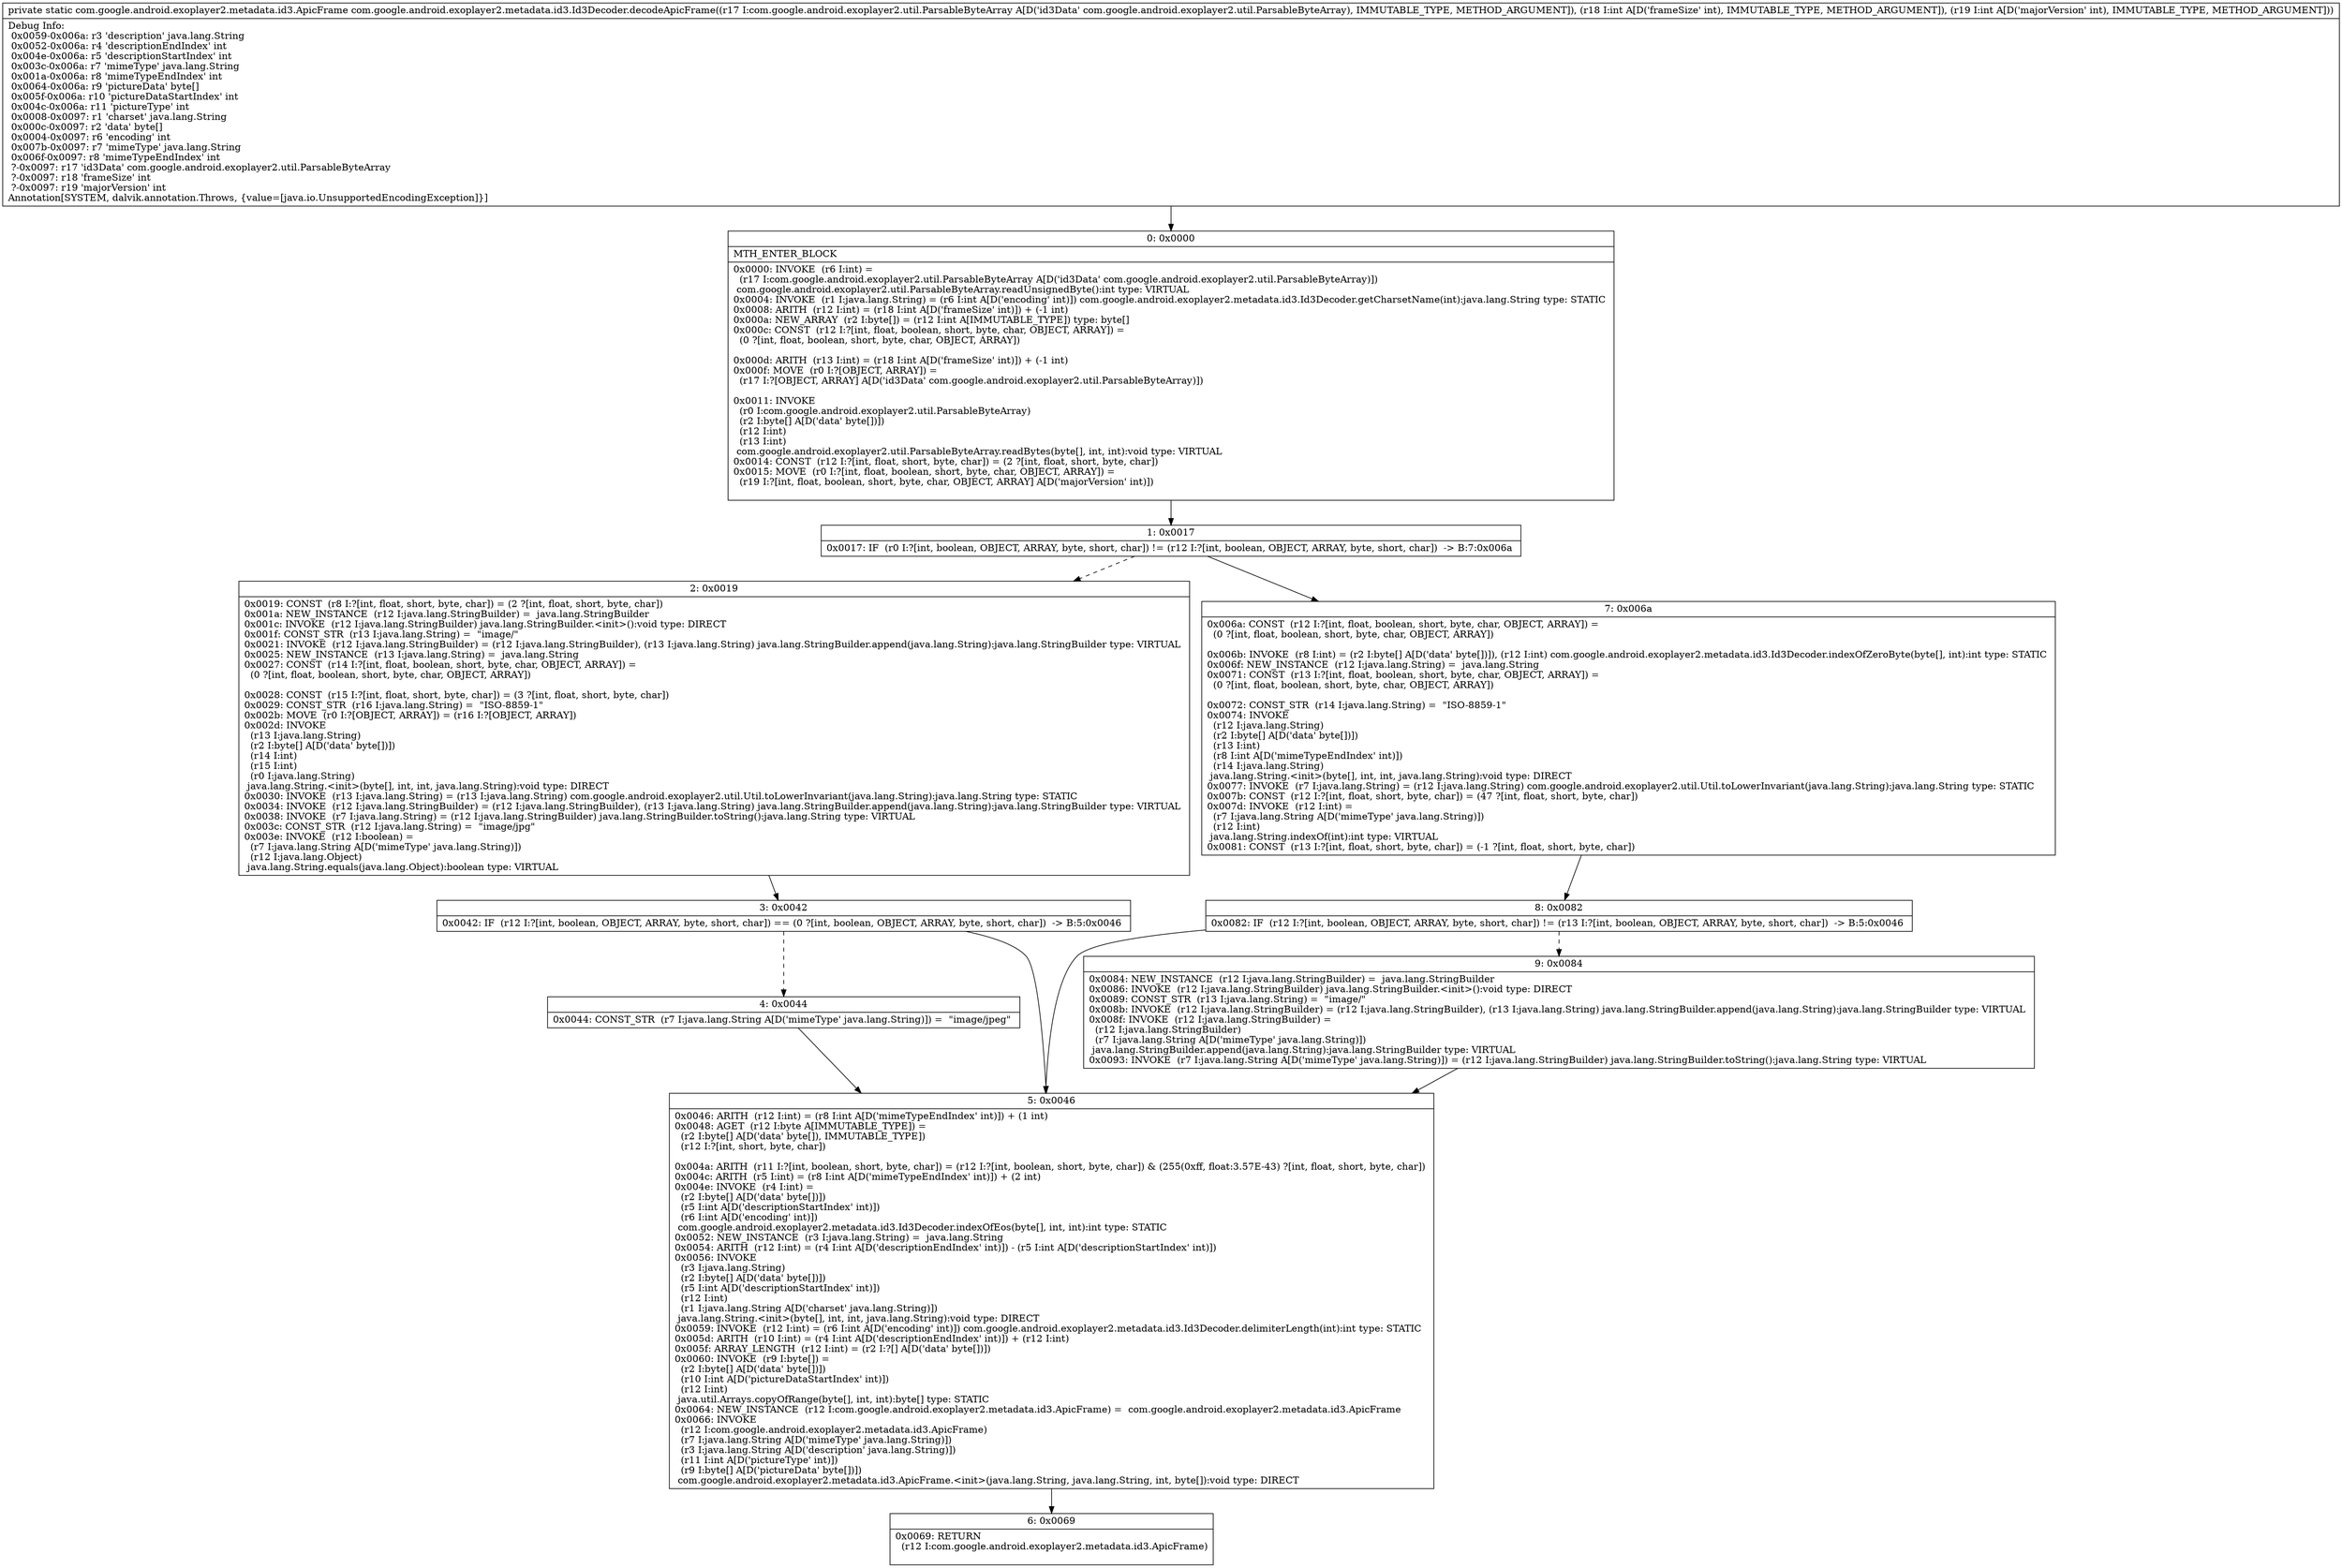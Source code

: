 digraph "CFG forcom.google.android.exoplayer2.metadata.id3.Id3Decoder.decodeApicFrame(Lcom\/google\/android\/exoplayer2\/util\/ParsableByteArray;II)Lcom\/google\/android\/exoplayer2\/metadata\/id3\/ApicFrame;" {
Node_0 [shape=record,label="{0\:\ 0x0000|MTH_ENTER_BLOCK\l|0x0000: INVOKE  (r6 I:int) = \l  (r17 I:com.google.android.exoplayer2.util.ParsableByteArray A[D('id3Data' com.google.android.exoplayer2.util.ParsableByteArray)])\l com.google.android.exoplayer2.util.ParsableByteArray.readUnsignedByte():int type: VIRTUAL \l0x0004: INVOKE  (r1 I:java.lang.String) = (r6 I:int A[D('encoding' int)]) com.google.android.exoplayer2.metadata.id3.Id3Decoder.getCharsetName(int):java.lang.String type: STATIC \l0x0008: ARITH  (r12 I:int) = (r18 I:int A[D('frameSize' int)]) + (\-1 int) \l0x000a: NEW_ARRAY  (r2 I:byte[]) = (r12 I:int A[IMMUTABLE_TYPE]) type: byte[] \l0x000c: CONST  (r12 I:?[int, float, boolean, short, byte, char, OBJECT, ARRAY]) = \l  (0 ?[int, float, boolean, short, byte, char, OBJECT, ARRAY])\l \l0x000d: ARITH  (r13 I:int) = (r18 I:int A[D('frameSize' int)]) + (\-1 int) \l0x000f: MOVE  (r0 I:?[OBJECT, ARRAY]) = \l  (r17 I:?[OBJECT, ARRAY] A[D('id3Data' com.google.android.exoplayer2.util.ParsableByteArray)])\l \l0x0011: INVOKE  \l  (r0 I:com.google.android.exoplayer2.util.ParsableByteArray)\l  (r2 I:byte[] A[D('data' byte[])])\l  (r12 I:int)\l  (r13 I:int)\l com.google.android.exoplayer2.util.ParsableByteArray.readBytes(byte[], int, int):void type: VIRTUAL \l0x0014: CONST  (r12 I:?[int, float, short, byte, char]) = (2 ?[int, float, short, byte, char]) \l0x0015: MOVE  (r0 I:?[int, float, boolean, short, byte, char, OBJECT, ARRAY]) = \l  (r19 I:?[int, float, boolean, short, byte, char, OBJECT, ARRAY] A[D('majorVersion' int)])\l \l}"];
Node_1 [shape=record,label="{1\:\ 0x0017|0x0017: IF  (r0 I:?[int, boolean, OBJECT, ARRAY, byte, short, char]) != (r12 I:?[int, boolean, OBJECT, ARRAY, byte, short, char])  \-\> B:7:0x006a \l}"];
Node_2 [shape=record,label="{2\:\ 0x0019|0x0019: CONST  (r8 I:?[int, float, short, byte, char]) = (2 ?[int, float, short, byte, char]) \l0x001a: NEW_INSTANCE  (r12 I:java.lang.StringBuilder) =  java.lang.StringBuilder \l0x001c: INVOKE  (r12 I:java.lang.StringBuilder) java.lang.StringBuilder.\<init\>():void type: DIRECT \l0x001f: CONST_STR  (r13 I:java.lang.String) =  \"image\/\" \l0x0021: INVOKE  (r12 I:java.lang.StringBuilder) = (r12 I:java.lang.StringBuilder), (r13 I:java.lang.String) java.lang.StringBuilder.append(java.lang.String):java.lang.StringBuilder type: VIRTUAL \l0x0025: NEW_INSTANCE  (r13 I:java.lang.String) =  java.lang.String \l0x0027: CONST  (r14 I:?[int, float, boolean, short, byte, char, OBJECT, ARRAY]) = \l  (0 ?[int, float, boolean, short, byte, char, OBJECT, ARRAY])\l \l0x0028: CONST  (r15 I:?[int, float, short, byte, char]) = (3 ?[int, float, short, byte, char]) \l0x0029: CONST_STR  (r16 I:java.lang.String) =  \"ISO\-8859\-1\" \l0x002b: MOVE  (r0 I:?[OBJECT, ARRAY]) = (r16 I:?[OBJECT, ARRAY]) \l0x002d: INVOKE  \l  (r13 I:java.lang.String)\l  (r2 I:byte[] A[D('data' byte[])])\l  (r14 I:int)\l  (r15 I:int)\l  (r0 I:java.lang.String)\l java.lang.String.\<init\>(byte[], int, int, java.lang.String):void type: DIRECT \l0x0030: INVOKE  (r13 I:java.lang.String) = (r13 I:java.lang.String) com.google.android.exoplayer2.util.Util.toLowerInvariant(java.lang.String):java.lang.String type: STATIC \l0x0034: INVOKE  (r12 I:java.lang.StringBuilder) = (r12 I:java.lang.StringBuilder), (r13 I:java.lang.String) java.lang.StringBuilder.append(java.lang.String):java.lang.StringBuilder type: VIRTUAL \l0x0038: INVOKE  (r7 I:java.lang.String) = (r12 I:java.lang.StringBuilder) java.lang.StringBuilder.toString():java.lang.String type: VIRTUAL \l0x003c: CONST_STR  (r12 I:java.lang.String) =  \"image\/jpg\" \l0x003e: INVOKE  (r12 I:boolean) = \l  (r7 I:java.lang.String A[D('mimeType' java.lang.String)])\l  (r12 I:java.lang.Object)\l java.lang.String.equals(java.lang.Object):boolean type: VIRTUAL \l}"];
Node_3 [shape=record,label="{3\:\ 0x0042|0x0042: IF  (r12 I:?[int, boolean, OBJECT, ARRAY, byte, short, char]) == (0 ?[int, boolean, OBJECT, ARRAY, byte, short, char])  \-\> B:5:0x0046 \l}"];
Node_4 [shape=record,label="{4\:\ 0x0044|0x0044: CONST_STR  (r7 I:java.lang.String A[D('mimeType' java.lang.String)]) =  \"image\/jpeg\" \l}"];
Node_5 [shape=record,label="{5\:\ 0x0046|0x0046: ARITH  (r12 I:int) = (r8 I:int A[D('mimeTypeEndIndex' int)]) + (1 int) \l0x0048: AGET  (r12 I:byte A[IMMUTABLE_TYPE]) = \l  (r2 I:byte[] A[D('data' byte[]), IMMUTABLE_TYPE])\l  (r12 I:?[int, short, byte, char])\l \l0x004a: ARITH  (r11 I:?[int, boolean, short, byte, char]) = (r12 I:?[int, boolean, short, byte, char]) & (255(0xff, float:3.57E\-43) ?[int, float, short, byte, char]) \l0x004c: ARITH  (r5 I:int) = (r8 I:int A[D('mimeTypeEndIndex' int)]) + (2 int) \l0x004e: INVOKE  (r4 I:int) = \l  (r2 I:byte[] A[D('data' byte[])])\l  (r5 I:int A[D('descriptionStartIndex' int)])\l  (r6 I:int A[D('encoding' int)])\l com.google.android.exoplayer2.metadata.id3.Id3Decoder.indexOfEos(byte[], int, int):int type: STATIC \l0x0052: NEW_INSTANCE  (r3 I:java.lang.String) =  java.lang.String \l0x0054: ARITH  (r12 I:int) = (r4 I:int A[D('descriptionEndIndex' int)]) \- (r5 I:int A[D('descriptionStartIndex' int)]) \l0x0056: INVOKE  \l  (r3 I:java.lang.String)\l  (r2 I:byte[] A[D('data' byte[])])\l  (r5 I:int A[D('descriptionStartIndex' int)])\l  (r12 I:int)\l  (r1 I:java.lang.String A[D('charset' java.lang.String)])\l java.lang.String.\<init\>(byte[], int, int, java.lang.String):void type: DIRECT \l0x0059: INVOKE  (r12 I:int) = (r6 I:int A[D('encoding' int)]) com.google.android.exoplayer2.metadata.id3.Id3Decoder.delimiterLength(int):int type: STATIC \l0x005d: ARITH  (r10 I:int) = (r4 I:int A[D('descriptionEndIndex' int)]) + (r12 I:int) \l0x005f: ARRAY_LENGTH  (r12 I:int) = (r2 I:?[] A[D('data' byte[])]) \l0x0060: INVOKE  (r9 I:byte[]) = \l  (r2 I:byte[] A[D('data' byte[])])\l  (r10 I:int A[D('pictureDataStartIndex' int)])\l  (r12 I:int)\l java.util.Arrays.copyOfRange(byte[], int, int):byte[] type: STATIC \l0x0064: NEW_INSTANCE  (r12 I:com.google.android.exoplayer2.metadata.id3.ApicFrame) =  com.google.android.exoplayer2.metadata.id3.ApicFrame \l0x0066: INVOKE  \l  (r12 I:com.google.android.exoplayer2.metadata.id3.ApicFrame)\l  (r7 I:java.lang.String A[D('mimeType' java.lang.String)])\l  (r3 I:java.lang.String A[D('description' java.lang.String)])\l  (r11 I:int A[D('pictureType' int)])\l  (r9 I:byte[] A[D('pictureData' byte[])])\l com.google.android.exoplayer2.metadata.id3.ApicFrame.\<init\>(java.lang.String, java.lang.String, int, byte[]):void type: DIRECT \l}"];
Node_6 [shape=record,label="{6\:\ 0x0069|0x0069: RETURN  \l  (r12 I:com.google.android.exoplayer2.metadata.id3.ApicFrame)\l \l}"];
Node_7 [shape=record,label="{7\:\ 0x006a|0x006a: CONST  (r12 I:?[int, float, boolean, short, byte, char, OBJECT, ARRAY]) = \l  (0 ?[int, float, boolean, short, byte, char, OBJECT, ARRAY])\l \l0x006b: INVOKE  (r8 I:int) = (r2 I:byte[] A[D('data' byte[])]), (r12 I:int) com.google.android.exoplayer2.metadata.id3.Id3Decoder.indexOfZeroByte(byte[], int):int type: STATIC \l0x006f: NEW_INSTANCE  (r12 I:java.lang.String) =  java.lang.String \l0x0071: CONST  (r13 I:?[int, float, boolean, short, byte, char, OBJECT, ARRAY]) = \l  (0 ?[int, float, boolean, short, byte, char, OBJECT, ARRAY])\l \l0x0072: CONST_STR  (r14 I:java.lang.String) =  \"ISO\-8859\-1\" \l0x0074: INVOKE  \l  (r12 I:java.lang.String)\l  (r2 I:byte[] A[D('data' byte[])])\l  (r13 I:int)\l  (r8 I:int A[D('mimeTypeEndIndex' int)])\l  (r14 I:java.lang.String)\l java.lang.String.\<init\>(byte[], int, int, java.lang.String):void type: DIRECT \l0x0077: INVOKE  (r7 I:java.lang.String) = (r12 I:java.lang.String) com.google.android.exoplayer2.util.Util.toLowerInvariant(java.lang.String):java.lang.String type: STATIC \l0x007b: CONST  (r12 I:?[int, float, short, byte, char]) = (47 ?[int, float, short, byte, char]) \l0x007d: INVOKE  (r12 I:int) = \l  (r7 I:java.lang.String A[D('mimeType' java.lang.String)])\l  (r12 I:int)\l java.lang.String.indexOf(int):int type: VIRTUAL \l0x0081: CONST  (r13 I:?[int, float, short, byte, char]) = (\-1 ?[int, float, short, byte, char]) \l}"];
Node_8 [shape=record,label="{8\:\ 0x0082|0x0082: IF  (r12 I:?[int, boolean, OBJECT, ARRAY, byte, short, char]) != (r13 I:?[int, boolean, OBJECT, ARRAY, byte, short, char])  \-\> B:5:0x0046 \l}"];
Node_9 [shape=record,label="{9\:\ 0x0084|0x0084: NEW_INSTANCE  (r12 I:java.lang.StringBuilder) =  java.lang.StringBuilder \l0x0086: INVOKE  (r12 I:java.lang.StringBuilder) java.lang.StringBuilder.\<init\>():void type: DIRECT \l0x0089: CONST_STR  (r13 I:java.lang.String) =  \"image\/\" \l0x008b: INVOKE  (r12 I:java.lang.StringBuilder) = (r12 I:java.lang.StringBuilder), (r13 I:java.lang.String) java.lang.StringBuilder.append(java.lang.String):java.lang.StringBuilder type: VIRTUAL \l0x008f: INVOKE  (r12 I:java.lang.StringBuilder) = \l  (r12 I:java.lang.StringBuilder)\l  (r7 I:java.lang.String A[D('mimeType' java.lang.String)])\l java.lang.StringBuilder.append(java.lang.String):java.lang.StringBuilder type: VIRTUAL \l0x0093: INVOKE  (r7 I:java.lang.String A[D('mimeType' java.lang.String)]) = (r12 I:java.lang.StringBuilder) java.lang.StringBuilder.toString():java.lang.String type: VIRTUAL \l}"];
MethodNode[shape=record,label="{private static com.google.android.exoplayer2.metadata.id3.ApicFrame com.google.android.exoplayer2.metadata.id3.Id3Decoder.decodeApicFrame((r17 I:com.google.android.exoplayer2.util.ParsableByteArray A[D('id3Data' com.google.android.exoplayer2.util.ParsableByteArray), IMMUTABLE_TYPE, METHOD_ARGUMENT]), (r18 I:int A[D('frameSize' int), IMMUTABLE_TYPE, METHOD_ARGUMENT]), (r19 I:int A[D('majorVersion' int), IMMUTABLE_TYPE, METHOD_ARGUMENT]))  | Debug Info:\l  0x0059\-0x006a: r3 'description' java.lang.String\l  0x0052\-0x006a: r4 'descriptionEndIndex' int\l  0x004e\-0x006a: r5 'descriptionStartIndex' int\l  0x003c\-0x006a: r7 'mimeType' java.lang.String\l  0x001a\-0x006a: r8 'mimeTypeEndIndex' int\l  0x0064\-0x006a: r9 'pictureData' byte[]\l  0x005f\-0x006a: r10 'pictureDataStartIndex' int\l  0x004c\-0x006a: r11 'pictureType' int\l  0x0008\-0x0097: r1 'charset' java.lang.String\l  0x000c\-0x0097: r2 'data' byte[]\l  0x0004\-0x0097: r6 'encoding' int\l  0x007b\-0x0097: r7 'mimeType' java.lang.String\l  0x006f\-0x0097: r8 'mimeTypeEndIndex' int\l  ?\-0x0097: r17 'id3Data' com.google.android.exoplayer2.util.ParsableByteArray\l  ?\-0x0097: r18 'frameSize' int\l  ?\-0x0097: r19 'majorVersion' int\lAnnotation[SYSTEM, dalvik.annotation.Throws, \{value=[java.io.UnsupportedEncodingException]\}]\l}"];
MethodNode -> Node_0;
Node_0 -> Node_1;
Node_1 -> Node_2[style=dashed];
Node_1 -> Node_7;
Node_2 -> Node_3;
Node_3 -> Node_4[style=dashed];
Node_3 -> Node_5;
Node_4 -> Node_5;
Node_5 -> Node_6;
Node_7 -> Node_8;
Node_8 -> Node_5;
Node_8 -> Node_9[style=dashed];
Node_9 -> Node_5;
}

